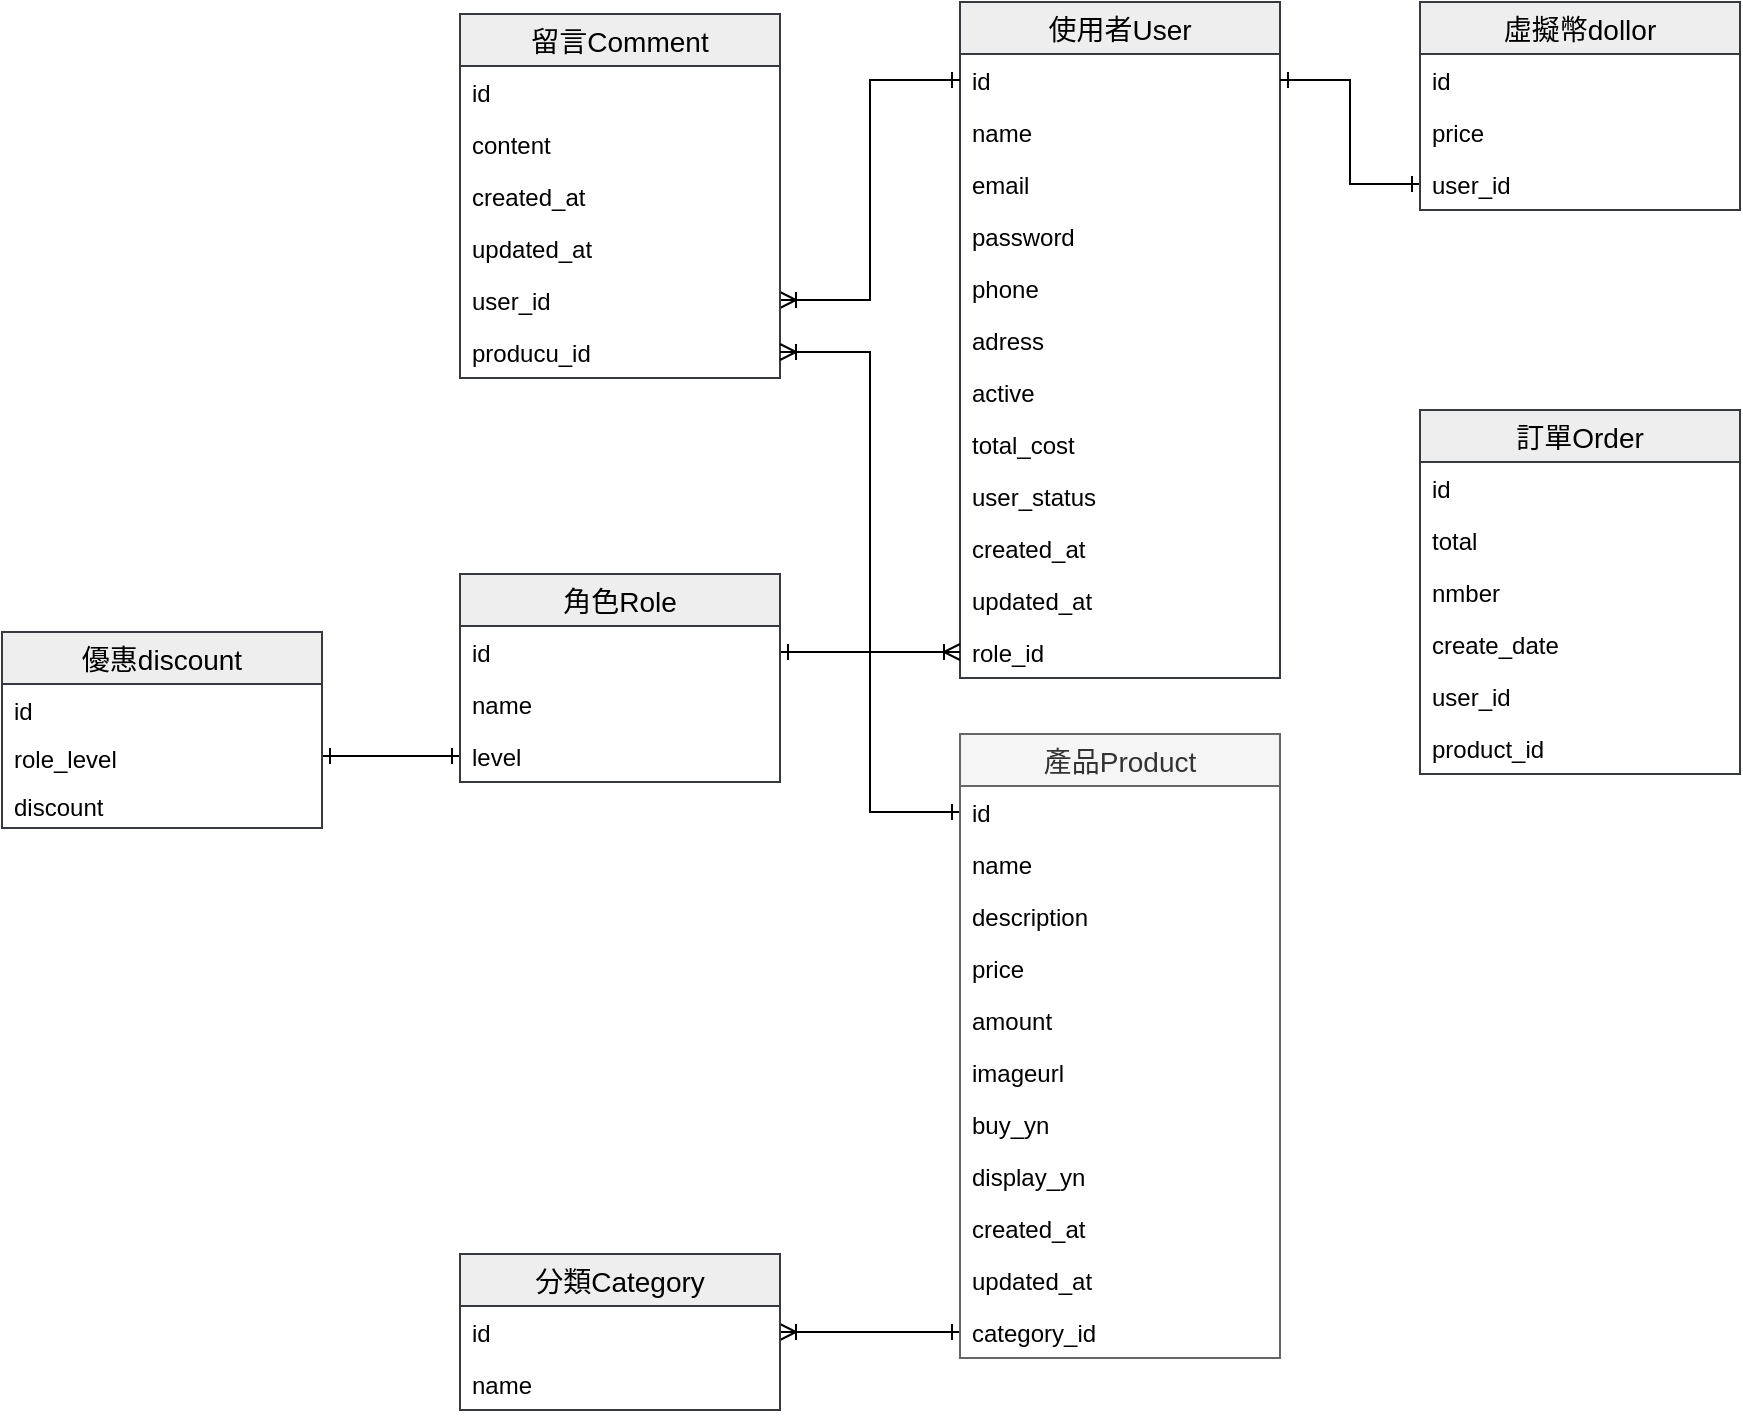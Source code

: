 <mxfile version="13.0.3" type="device"><diagram id="K_0aKcKt2q_89RGky5Vc" name="第1頁"><mxGraphModel dx="1773" dy="614" grid="1" gridSize="10" guides="1" tooltips="1" connect="1" arrows="1" fold="1" page="1" pageScale="1" pageWidth="827" pageHeight="1169" math="0" shadow="0"><root><mxCell id="0"/><mxCell id="1" parent="0"/><mxCell id="cfjMNghHRtEoZSXPz5Rn-1" value="使用者User" style="swimlane;fontStyle=0;childLayout=stackLayout;horizontal=1;startSize=26;horizontalStack=0;resizeParent=1;resizeParentMax=0;resizeLast=0;collapsible=1;marginBottom=0;align=center;fontSize=14;swimlaneFillColor=#ffffff;fillColor=#eeeeee;strokeColor=#36393d;" parent="1" vertex="1"><mxGeometry x="120" y="44" width="160" height="338" as="geometry"/></mxCell><mxCell id="cfjMNghHRtEoZSXPz5Rn-2" value="id" style="text;strokeColor=none;fillColor=none;spacingLeft=4;spacingRight=4;overflow=hidden;rotatable=0;points=[[0,0.5],[1,0.5]];portConstraint=eastwest;fontSize=12;" parent="cfjMNghHRtEoZSXPz5Rn-1" vertex="1"><mxGeometry y="26" width="160" height="26" as="geometry"/></mxCell><mxCell id="cfjMNghHRtEoZSXPz5Rn-3" value="name" style="text;strokeColor=none;fillColor=none;spacingLeft=4;spacingRight=4;overflow=hidden;rotatable=0;points=[[0,0.5],[1,0.5]];portConstraint=eastwest;fontSize=12;" parent="cfjMNghHRtEoZSXPz5Rn-1" vertex="1"><mxGeometry y="52" width="160" height="26" as="geometry"/></mxCell><mxCell id="cfjMNghHRtEoZSXPz5Rn-6" value="email" style="text;strokeColor=none;fillColor=none;spacingLeft=4;spacingRight=4;overflow=hidden;rotatable=0;points=[[0,0.5],[1,0.5]];portConstraint=eastwest;fontSize=12;" parent="cfjMNghHRtEoZSXPz5Rn-1" vertex="1"><mxGeometry y="78" width="160" height="26" as="geometry"/></mxCell><mxCell id="cfjMNghHRtEoZSXPz5Rn-5" value="password" style="text;strokeColor=none;fillColor=none;spacingLeft=4;spacingRight=4;overflow=hidden;rotatable=0;points=[[0,0.5],[1,0.5]];portConstraint=eastwest;fontSize=12;" parent="cfjMNghHRtEoZSXPz5Rn-1" vertex="1"><mxGeometry y="104" width="160" height="26" as="geometry"/></mxCell><mxCell id="cfjMNghHRtEoZSXPz5Rn-7" value="phone" style="text;strokeColor=none;fillColor=none;spacingLeft=4;spacingRight=4;overflow=hidden;rotatable=0;points=[[0,0.5],[1,0.5]];portConstraint=eastwest;fontSize=12;" parent="cfjMNghHRtEoZSXPz5Rn-1" vertex="1"><mxGeometry y="130" width="160" height="26" as="geometry"/></mxCell><mxCell id="cfjMNghHRtEoZSXPz5Rn-8" value="adress" style="text;strokeColor=none;fillColor=none;spacingLeft=4;spacingRight=4;overflow=hidden;rotatable=0;points=[[0,0.5],[1,0.5]];portConstraint=eastwest;fontSize=12;" parent="cfjMNghHRtEoZSXPz5Rn-1" vertex="1"><mxGeometry y="156" width="160" height="26" as="geometry"/></mxCell><mxCell id="lhaJrp4EUqYAqogcaLXP-1" value="active" style="text;strokeColor=none;fillColor=none;spacingLeft=4;spacingRight=4;overflow=hidden;rotatable=0;points=[[0,0.5],[1,0.5]];portConstraint=eastwest;fontSize=12;" parent="cfjMNghHRtEoZSXPz5Rn-1" vertex="1"><mxGeometry y="182" width="160" height="26" as="geometry"/></mxCell><mxCell id="DBaDN9bASpPA8T0F--d4-16" value="total_cost" style="text;strokeColor=none;fillColor=none;spacingLeft=4;spacingRight=4;overflow=hidden;rotatable=0;points=[[0,0.5],[1,0.5]];portConstraint=eastwest;fontSize=12;" parent="cfjMNghHRtEoZSXPz5Rn-1" vertex="1"><mxGeometry y="208" width="160" height="26" as="geometry"/></mxCell><mxCell id="-HOGf1rqgy1OK6lVlSHt-2" value="user_status" style="text;strokeColor=none;fillColor=none;spacingLeft=4;spacingRight=4;overflow=hidden;rotatable=0;points=[[0,0.5],[1,0.5]];portConstraint=eastwest;fontSize=12;" vertex="1" parent="cfjMNghHRtEoZSXPz5Rn-1"><mxGeometry y="234" width="160" height="26" as="geometry"/></mxCell><mxCell id="cfjMNghHRtEoZSXPz5Rn-49" value="created_at&#10;" style="text;strokeColor=none;fillColor=none;spacingLeft=4;spacingRight=4;overflow=hidden;rotatable=0;points=[[0,0.5],[1,0.5]];portConstraint=eastwest;fontSize=12;" parent="cfjMNghHRtEoZSXPz5Rn-1" vertex="1"><mxGeometry y="260" width="160" height="26" as="geometry"/></mxCell><mxCell id="cfjMNghHRtEoZSXPz5Rn-50" value="updated_at&#10;" style="text;strokeColor=none;fillColor=none;spacingLeft=4;spacingRight=4;overflow=hidden;rotatable=0;points=[[0,0.5],[1,0.5]];portConstraint=eastwest;fontSize=12;" parent="cfjMNghHRtEoZSXPz5Rn-1" vertex="1"><mxGeometry y="286" width="160" height="26" as="geometry"/></mxCell><mxCell id="cfjMNghHRtEoZSXPz5Rn-51" value="role_id" style="text;strokeColor=none;fillColor=none;spacingLeft=4;spacingRight=4;overflow=hidden;rotatable=0;points=[[0,0.5],[1,0.5]];portConstraint=eastwest;fontSize=12;" parent="cfjMNghHRtEoZSXPz5Rn-1" vertex="1"><mxGeometry y="312" width="160" height="26" as="geometry"/></mxCell><mxCell id="3iGqtpyaMxfyDLmYej_y-1" style="edgeStyle=orthogonalEdgeStyle;rounded=0;orthogonalLoop=1;jettySize=auto;html=1;entryX=0;entryY=0.5;entryDx=0;entryDy=0;startArrow=ERoneToMany;startFill=0;endArrow=ERone;endFill=0;" parent="1" source="cfjMNghHRtEoZSXPz5Rn-64" target="cfjMNghHRtEoZSXPz5Rn-96" edge="1"><mxGeometry relative="1" as="geometry"/></mxCell><mxCell id="3iGqtpyaMxfyDLmYej_y-2" style="edgeStyle=orthogonalEdgeStyle;rounded=0;orthogonalLoop=1;jettySize=auto;html=1;entryX=0;entryY=0.5;entryDx=0;entryDy=0;startArrow=ERone;startFill=0;endArrow=ERoneToMany;endFill=0;" parent="1" source="cfjMNghHRtEoZSXPz5Rn-75" target="cfjMNghHRtEoZSXPz5Rn-51" edge="1"><mxGeometry relative="1" as="geometry"/></mxCell><mxCell id="3iGqtpyaMxfyDLmYej_y-3" style="edgeStyle=orthogonalEdgeStyle;rounded=0;orthogonalLoop=1;jettySize=auto;html=1;exitX=0;exitY=0.5;exitDx=0;exitDy=0;entryX=1;entryY=0.5;entryDx=0;entryDy=0;startArrow=ERone;startFill=0;endArrow=ERoneToMany;endFill=0;" parent="1" source="cfjMNghHRtEoZSXPz5Rn-2" target="cfjMNghHRtEoZSXPz5Rn-87" edge="1"><mxGeometry relative="1" as="geometry"/></mxCell><mxCell id="cfjMNghHRtEoZSXPz5Rn-85" value="留言Comment" style="swimlane;fontStyle=0;childLayout=stackLayout;horizontal=1;startSize=26;horizontalStack=0;resizeParent=1;resizeParentMax=0;resizeLast=0;collapsible=1;marginBottom=0;align=center;fontSize=14;swimlaneFillColor=#ffffff;fillColor=#eeeeee;strokeColor=#36393d;" parent="1" vertex="1"><mxGeometry x="-130" y="50" width="160" height="182" as="geometry"/></mxCell><mxCell id="cfjMNghHRtEoZSXPz5Rn-86" value="id" style="text;strokeColor=none;fillColor=none;spacingLeft=4;spacingRight=4;overflow=hidden;rotatable=0;points=[[0,0.5],[1,0.5]];portConstraint=eastwest;fontSize=12;" parent="cfjMNghHRtEoZSXPz5Rn-85" vertex="1"><mxGeometry y="26" width="160" height="26" as="geometry"/></mxCell><mxCell id="cfjMNghHRtEoZSXPz5Rn-89" value="content" style="text;strokeColor=none;fillColor=none;spacingLeft=4;spacingRight=4;overflow=hidden;rotatable=0;points=[[0,0.5],[1,0.5]];portConstraint=eastwest;fontSize=12;" parent="cfjMNghHRtEoZSXPz5Rn-85" vertex="1"><mxGeometry y="52" width="160" height="26" as="geometry"/></mxCell><mxCell id="cfjMNghHRtEoZSXPz5Rn-93" value="created_at&#10;" style="text;strokeColor=none;fillColor=none;spacingLeft=4;spacingRight=4;overflow=hidden;rotatable=0;points=[[0,0.5],[1,0.5]];portConstraint=eastwest;fontSize=12;" parent="cfjMNghHRtEoZSXPz5Rn-85" vertex="1"><mxGeometry y="78" width="160" height="26" as="geometry"/></mxCell><mxCell id="cfjMNghHRtEoZSXPz5Rn-94" value="updated_at&#10;" style="text;strokeColor=none;fillColor=none;spacingLeft=4;spacingRight=4;overflow=hidden;rotatable=0;points=[[0,0.5],[1,0.5]];portConstraint=eastwest;fontSize=12;" parent="cfjMNghHRtEoZSXPz5Rn-85" vertex="1"><mxGeometry y="104" width="160" height="26" as="geometry"/></mxCell><mxCell id="cfjMNghHRtEoZSXPz5Rn-87" value="user_id" style="text;strokeColor=none;fillColor=none;spacingLeft=4;spacingRight=4;overflow=hidden;rotatable=0;points=[[0,0.5],[1,0.5]];portConstraint=eastwest;fontSize=12;" parent="cfjMNghHRtEoZSXPz5Rn-85" vertex="1"><mxGeometry y="130" width="160" height="26" as="geometry"/></mxCell><mxCell id="cfjMNghHRtEoZSXPz5Rn-88" value="producu_id" style="text;strokeColor=none;fillColor=none;spacingLeft=4;spacingRight=4;overflow=hidden;rotatable=0;points=[[0,0.5],[1,0.5]];portConstraint=eastwest;fontSize=12;" parent="cfjMNghHRtEoZSXPz5Rn-85" vertex="1"><mxGeometry y="156" width="160" height="26" as="geometry"/></mxCell><mxCell id="3iGqtpyaMxfyDLmYej_y-4" style="edgeStyle=orthogonalEdgeStyle;rounded=0;orthogonalLoop=1;jettySize=auto;html=1;exitX=0;exitY=0.5;exitDx=0;exitDy=0;entryX=1;entryY=0.5;entryDx=0;entryDy=0;startArrow=ERone;startFill=0;endArrow=ERoneToMany;endFill=0;" parent="1" source="cfjMNghHRtEoZSXPz5Rn-10" target="cfjMNghHRtEoZSXPz5Rn-88" edge="1"><mxGeometry relative="1" as="geometry"/></mxCell><mxCell id="DBaDN9bASpPA8T0F--d4-5" style="edgeStyle=orthogonalEdgeStyle;rounded=0;orthogonalLoop=1;jettySize=auto;html=1;exitX=1;exitY=0.5;exitDx=0;exitDy=0;entryX=0;entryY=0.5;entryDx=0;entryDy=0;startArrow=ERone;startFill=0;endArrow=ERone;endFill=0;" parent="1" source="cfjMNghHRtEoZSXPz5Rn-2" target="DBaDN9bASpPA8T0F--d4-4" edge="1"><mxGeometry relative="1" as="geometry"/></mxCell><mxCell id="cfjMNghHRtEoZSXPz5Rn-9" value="產品Product" style="swimlane;fontStyle=0;childLayout=stackLayout;horizontal=1;startSize=26;horizontalStack=0;resizeParent=1;resizeParentMax=0;resizeLast=0;collapsible=1;marginBottom=0;align=center;fontSize=14;swimlaneFillColor=#ffffff;fillColor=#f5f5f5;strokeColor=#666666;fontColor=#333333;" parent="1" vertex="1"><mxGeometry x="120" y="410" width="160" height="312" as="geometry"/></mxCell><mxCell id="cfjMNghHRtEoZSXPz5Rn-10" value="id" style="text;strokeColor=none;fillColor=none;spacingLeft=4;spacingRight=4;overflow=hidden;rotatable=0;points=[[0,0.5],[1,0.5]];portConstraint=eastwest;fontSize=12;" parent="cfjMNghHRtEoZSXPz5Rn-9" vertex="1"><mxGeometry y="26" width="160" height="26" as="geometry"/></mxCell><mxCell id="cfjMNghHRtEoZSXPz5Rn-11" value="name" style="text;strokeColor=none;fillColor=none;spacingLeft=4;spacingRight=4;overflow=hidden;rotatable=0;points=[[0,0.5],[1,0.5]];portConstraint=eastwest;fontSize=12;" parent="cfjMNghHRtEoZSXPz5Rn-9" vertex="1"><mxGeometry y="52" width="160" height="26" as="geometry"/></mxCell><mxCell id="cfjMNghHRtEoZSXPz5Rn-12" value="description " style="text;strokeColor=none;fillColor=none;spacingLeft=4;spacingRight=4;overflow=hidden;rotatable=0;points=[[0,0.5],[1,0.5]];portConstraint=eastwest;fontSize=12;" parent="cfjMNghHRtEoZSXPz5Rn-9" vertex="1"><mxGeometry y="78" width="160" height="26" as="geometry"/></mxCell><mxCell id="cfjMNghHRtEoZSXPz5Rn-13" value="price" style="text;strokeColor=none;fillColor=none;spacingLeft=4;spacingRight=4;overflow=hidden;rotatable=0;points=[[0,0.5],[1,0.5]];portConstraint=eastwest;fontSize=12;" parent="cfjMNghHRtEoZSXPz5Rn-9" vertex="1"><mxGeometry y="104" width="160" height="26" as="geometry"/></mxCell><mxCell id="DBaDN9bASpPA8T0F--d4-6" value="amount" style="text;strokeColor=none;fillColor=none;spacingLeft=4;spacingRight=4;overflow=hidden;rotatable=0;points=[[0,0.5],[1,0.5]];portConstraint=eastwest;fontSize=12;" parent="cfjMNghHRtEoZSXPz5Rn-9" vertex="1"><mxGeometry y="130" width="160" height="26" as="geometry"/></mxCell><mxCell id="cfjMNghHRtEoZSXPz5Rn-14" value="imageurl" style="text;strokeColor=none;fillColor=none;spacingLeft=4;spacingRight=4;overflow=hidden;rotatable=0;points=[[0,0.5],[1,0.5]];portConstraint=eastwest;fontSize=12;" parent="cfjMNghHRtEoZSXPz5Rn-9" vertex="1"><mxGeometry y="156" width="160" height="26" as="geometry"/></mxCell><mxCell id="ew1M_cfE-QnDrgpoUBA_-1" value="buy_yn" style="text;strokeColor=none;fillColor=none;spacingLeft=4;spacingRight=4;overflow=hidden;rotatable=0;points=[[0,0.5],[1,0.5]];portConstraint=eastwest;fontSize=12;" parent="cfjMNghHRtEoZSXPz5Rn-9" vertex="1"><mxGeometry y="182" width="160" height="26" as="geometry"/></mxCell><mxCell id="DBaDN9bASpPA8T0F--d4-7" value="display_yn" style="text;strokeColor=none;fillColor=none;spacingLeft=4;spacingRight=4;overflow=hidden;rotatable=0;points=[[0,0.5],[1,0.5]];portConstraint=eastwest;fontSize=12;" parent="cfjMNghHRtEoZSXPz5Rn-9" vertex="1"><mxGeometry y="208" width="160" height="26" as="geometry"/></mxCell><mxCell id="cfjMNghHRtEoZSXPz5Rn-15" value="created_at" style="text;strokeColor=none;fillColor=none;spacingLeft=4;spacingRight=4;overflow=hidden;rotatable=0;points=[[0,0.5],[1,0.5]];portConstraint=eastwest;fontSize=12;" parent="cfjMNghHRtEoZSXPz5Rn-9" vertex="1"><mxGeometry y="234" width="160" height="26" as="geometry"/></mxCell><mxCell id="cfjMNghHRtEoZSXPz5Rn-16" value="updated_at" style="text;strokeColor=none;fillColor=none;spacingLeft=4;spacingRight=4;overflow=hidden;rotatable=0;points=[[0,0.5],[1,0.5]];portConstraint=eastwest;fontSize=12;" parent="cfjMNghHRtEoZSXPz5Rn-9" vertex="1"><mxGeometry y="260" width="160" height="26" as="geometry"/></mxCell><mxCell id="cfjMNghHRtEoZSXPz5Rn-96" value="category_id" style="text;strokeColor=none;fillColor=none;spacingLeft=4;spacingRight=4;overflow=hidden;rotatable=0;points=[[0,0.5],[1,0.5]];portConstraint=eastwest;fontSize=12;" parent="cfjMNghHRtEoZSXPz5Rn-9" vertex="1"><mxGeometry y="286" width="160" height="26" as="geometry"/></mxCell><mxCell id="cfjMNghHRtEoZSXPz5Rn-52" value="訂單Order" style="swimlane;fontStyle=0;childLayout=stackLayout;horizontal=1;startSize=26;horizontalStack=0;resizeParent=1;resizeParentMax=0;resizeLast=0;collapsible=1;marginBottom=0;align=center;fontSize=14;swimlaneFillColor=#ffffff;fillColor=#eeeeee;strokeColor=#36393d;" parent="1" vertex="1"><mxGeometry x="350" y="248" width="160" height="182" as="geometry"/></mxCell><mxCell id="cfjMNghHRtEoZSXPz5Rn-53" value="id" style="text;strokeColor=none;fillColor=none;spacingLeft=4;spacingRight=4;overflow=hidden;rotatable=0;points=[[0,0.5],[1,0.5]];portConstraint=eastwest;fontSize=12;" parent="cfjMNghHRtEoZSXPz5Rn-52" vertex="1"><mxGeometry y="26" width="160" height="26" as="geometry"/></mxCell><mxCell id="cfjMNghHRtEoZSXPz5Rn-58" value="total" style="text;strokeColor=none;fillColor=none;spacingLeft=4;spacingRight=4;overflow=hidden;rotatable=0;points=[[0,0.5],[1,0.5]];portConstraint=eastwest;fontSize=12;" parent="cfjMNghHRtEoZSXPz5Rn-52" vertex="1"><mxGeometry y="52" width="160" height="26" as="geometry"/></mxCell><mxCell id="cfjMNghHRtEoZSXPz5Rn-56" value="nmber" style="text;strokeColor=none;fillColor=none;spacingLeft=4;spacingRight=4;overflow=hidden;rotatable=0;points=[[0,0.5],[1,0.5]];portConstraint=eastwest;fontSize=12;" parent="cfjMNghHRtEoZSXPz5Rn-52" vertex="1"><mxGeometry y="78" width="160" height="26" as="geometry"/></mxCell><mxCell id="cfjMNghHRtEoZSXPz5Rn-98" value="create_date" style="text;strokeColor=none;fillColor=none;spacingLeft=4;spacingRight=4;overflow=hidden;rotatable=0;points=[[0,0.5],[1,0.5]];portConstraint=eastwest;fontSize=12;" parent="cfjMNghHRtEoZSXPz5Rn-52" vertex="1"><mxGeometry y="104" width="160" height="26" as="geometry"/></mxCell><mxCell id="cfjMNghHRtEoZSXPz5Rn-54" value="user_id" style="text;strokeColor=none;fillColor=none;spacingLeft=4;spacingRight=4;overflow=hidden;rotatable=0;points=[[0,0.5],[1,0.5]];portConstraint=eastwest;fontSize=12;" parent="cfjMNghHRtEoZSXPz5Rn-52" vertex="1"><mxGeometry y="130" width="160" height="26" as="geometry"/></mxCell><mxCell id="cfjMNghHRtEoZSXPz5Rn-55" value="product_id" style="text;strokeColor=none;fillColor=none;spacingLeft=4;spacingRight=4;overflow=hidden;rotatable=0;points=[[0,0.5],[1,0.5]];portConstraint=eastwest;fontSize=12;" parent="cfjMNghHRtEoZSXPz5Rn-52" vertex="1"><mxGeometry y="156" width="160" height="26" as="geometry"/></mxCell><mxCell id="DBaDN9bASpPA8T0F--d4-1" value="虛擬幣dollor" style="swimlane;fontStyle=0;childLayout=stackLayout;horizontal=1;startSize=26;horizontalStack=0;resizeParent=1;resizeParentMax=0;resizeLast=0;collapsible=1;marginBottom=0;align=center;fontSize=14;swimlaneFillColor=#ffffff;fillColor=#eeeeee;strokeColor=#36393d;" parent="1" vertex="1"><mxGeometry x="350" y="44" width="160" height="104" as="geometry"/></mxCell><mxCell id="DBaDN9bASpPA8T0F--d4-2" value="id" style="text;strokeColor=none;fillColor=none;spacingLeft=4;spacingRight=4;overflow=hidden;rotatable=0;points=[[0,0.5],[1,0.5]];portConstraint=eastwest;fontSize=12;" parent="DBaDN9bASpPA8T0F--d4-1" vertex="1"><mxGeometry y="26" width="160" height="26" as="geometry"/></mxCell><mxCell id="DBaDN9bASpPA8T0F--d4-3" value="price" style="text;strokeColor=none;fillColor=none;spacingLeft=4;spacingRight=4;overflow=hidden;rotatable=0;points=[[0,0.5],[1,0.5]];portConstraint=eastwest;fontSize=12;" parent="DBaDN9bASpPA8T0F--d4-1" vertex="1"><mxGeometry y="52" width="160" height="26" as="geometry"/></mxCell><mxCell id="DBaDN9bASpPA8T0F--d4-4" value="user_id" style="text;strokeColor=none;fillColor=none;spacingLeft=4;spacingRight=4;overflow=hidden;rotatable=0;points=[[0,0.5],[1,0.5]];portConstraint=eastwest;fontSize=12;" parent="DBaDN9bASpPA8T0F--d4-1" vertex="1"><mxGeometry y="78" width="160" height="26" as="geometry"/></mxCell><mxCell id="cfjMNghHRtEoZSXPz5Rn-63" value="分類Category" style="swimlane;fontStyle=0;childLayout=stackLayout;horizontal=1;startSize=26;horizontalStack=0;resizeParent=1;resizeParentMax=0;resizeLast=0;collapsible=1;marginBottom=0;align=center;fontSize=14;swimlaneFillColor=#ffffff;fillColor=#eeeeee;strokeColor=#36393d;" parent="1" vertex="1"><mxGeometry x="-130" y="670" width="160" height="78" as="geometry"/></mxCell><mxCell id="cfjMNghHRtEoZSXPz5Rn-64" value="id" style="text;strokeColor=none;fillColor=none;spacingLeft=4;spacingRight=4;overflow=hidden;rotatable=0;points=[[0,0.5],[1,0.5]];portConstraint=eastwest;fontSize=12;" parent="cfjMNghHRtEoZSXPz5Rn-63" vertex="1"><mxGeometry y="26" width="160" height="26" as="geometry"/></mxCell><mxCell id="cfjMNghHRtEoZSXPz5Rn-65" value="name" style="text;strokeColor=none;fillColor=none;spacingLeft=4;spacingRight=4;overflow=hidden;rotatable=0;points=[[0,0.5],[1,0.5]];portConstraint=eastwest;fontSize=12;" parent="cfjMNghHRtEoZSXPz5Rn-63" vertex="1"><mxGeometry y="52" width="160" height="26" as="geometry"/></mxCell><mxCell id="DBaDN9bASpPA8T0F--d4-28" style="edgeStyle=orthogonalEdgeStyle;rounded=0;orthogonalLoop=1;jettySize=auto;html=1;exitX=1;exitY=0.5;exitDx=0;exitDy=0;entryX=0;entryY=0.5;entryDx=0;entryDy=0;startArrow=ERone;startFill=0;endArrow=ERone;endFill=0;" parent="1" source="DBaDN9bASpPA8T0F--d4-25" target="cfjMNghHRtEoZSXPz5Rn-84" edge="1"><mxGeometry relative="1" as="geometry"/></mxCell><mxCell id="cfjMNghHRtEoZSXPz5Rn-74" value="角色Role" style="swimlane;fontStyle=0;childLayout=stackLayout;horizontal=1;startSize=26;horizontalStack=0;resizeParent=1;resizeParentMax=0;resizeLast=0;collapsible=1;marginBottom=0;align=center;fontSize=14;swimlaneFillColor=#ffffff;fillColor=#eeeeee;strokeColor=#36393d;" parent="1" vertex="1"><mxGeometry x="-130" y="330" width="160" height="104" as="geometry"/></mxCell><mxCell id="cfjMNghHRtEoZSXPz5Rn-75" value="id" style="text;strokeColor=none;fillColor=none;spacingLeft=4;spacingRight=4;overflow=hidden;rotatable=0;points=[[0,0.5],[1,0.5]];portConstraint=eastwest;fontSize=12;" parent="cfjMNghHRtEoZSXPz5Rn-74" vertex="1"><mxGeometry y="26" width="160" height="26" as="geometry"/></mxCell><mxCell id="cfjMNghHRtEoZSXPz5Rn-76" value="name" style="text;strokeColor=none;fillColor=none;spacingLeft=4;spacingRight=4;overflow=hidden;rotatable=0;points=[[0,0.5],[1,0.5]];portConstraint=eastwest;fontSize=12;" parent="cfjMNghHRtEoZSXPz5Rn-74" vertex="1"><mxGeometry y="52" width="160" height="26" as="geometry"/></mxCell><mxCell id="cfjMNghHRtEoZSXPz5Rn-84" value="level" style="text;strokeColor=none;fillColor=none;spacingLeft=4;spacingRight=4;overflow=hidden;rotatable=0;points=[[0,0.5],[1,0.5]];portConstraint=eastwest;fontSize=12;" parent="cfjMNghHRtEoZSXPz5Rn-74" vertex="1"><mxGeometry y="78" width="160" height="26" as="geometry"/></mxCell><mxCell id="DBaDN9bASpPA8T0F--d4-17" value="優惠discount" style="swimlane;fontStyle=0;childLayout=stackLayout;horizontal=1;startSize=26;horizontalStack=0;resizeParent=1;resizeParentMax=0;resizeLast=0;collapsible=1;marginBottom=0;align=center;fontSize=14;swimlaneFillColor=#ffffff;fillColor=#eeeeee;strokeColor=#36393d;" parent="1" vertex="1"><mxGeometry x="-359" y="359" width="160" height="98" as="geometry"/></mxCell><mxCell id="DBaDN9bASpPA8T0F--d4-18" value="id" style="text;strokeColor=none;fillColor=none;spacingLeft=4;spacingRight=4;overflow=hidden;rotatable=0;points=[[0,0.5],[1,0.5]];portConstraint=eastwest;fontSize=12;" parent="DBaDN9bASpPA8T0F--d4-17" vertex="1"><mxGeometry y="26" width="160" height="24" as="geometry"/></mxCell><mxCell id="DBaDN9bASpPA8T0F--d4-25" value="role_level" style="text;strokeColor=none;fillColor=none;spacingLeft=4;spacingRight=4;overflow=hidden;rotatable=0;points=[[0,0.5],[1,0.5]];portConstraint=eastwest;fontSize=12;" parent="DBaDN9bASpPA8T0F--d4-17" vertex="1"><mxGeometry y="50" width="160" height="24" as="geometry"/></mxCell><mxCell id="DBaDN9bASpPA8T0F--d4-27" value="discount" style="text;strokeColor=none;fillColor=none;spacingLeft=4;spacingRight=4;overflow=hidden;rotatable=0;points=[[0,0.5],[1,0.5]];portConstraint=eastwest;fontSize=12;" parent="DBaDN9bASpPA8T0F--d4-17" vertex="1"><mxGeometry y="74" width="160" height="24" as="geometry"/></mxCell></root></mxGraphModel></diagram></mxfile>